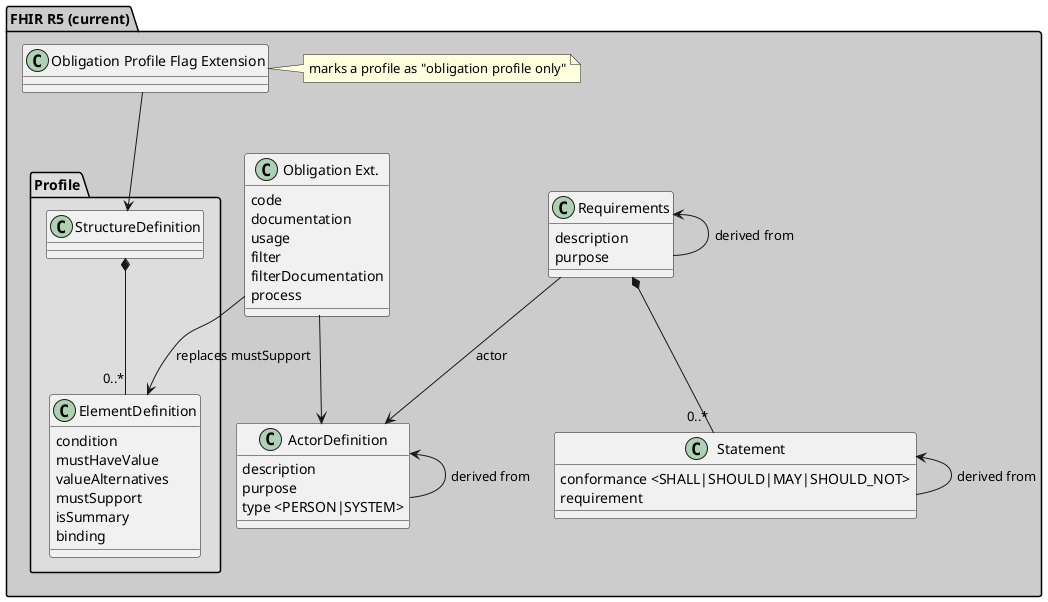 @startuml

skinparam svgDimensionStyle false

package "FHIR R5 (current)" #ccc  {

class "ActorDefinition" as ad {
    description
    purpose
    type <PERSON|SYSTEM>
}

class "Requirements" as req {
    description
    purpose

}

class "Statement" as s {
    conformance <SHALL|SHOULD|MAY|SHOULD_NOT>
    requirement
}

package "Profile" #ddd {

class "ElementDefinition" as ed {
    condition
    mustHaveValue
    valueAlternatives
    mustSupport
    isSummary
    binding
}

class "StructureDefinition" as sd {

}

}

class "Obligation Profile Flag Extension" as obf {

}
Note right
marks a profile as "obligation profile only"
end Note

class "Obligation Ext." as o {
    code
    documentation
    usage 
    filter 
    filterDocumentation
    process
}

ad <-- ad: derived from
req <-- req: derived from
req --> ad : actor
req *-- "0..*" s
s <-- s : derived from
sd *-- "0..*" ed
o --> ad
o --> ed : replaces mustSupport

obf --> sd

}


@enduml
